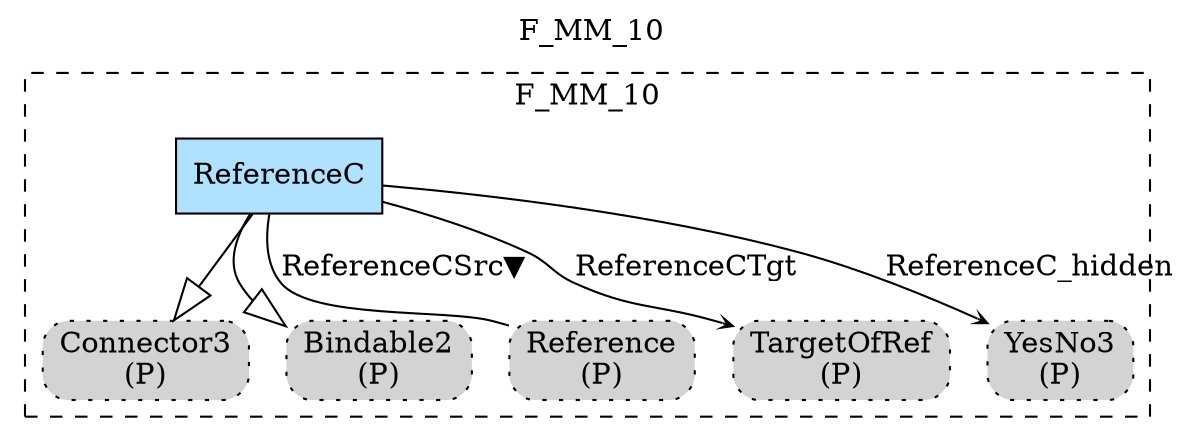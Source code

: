 digraph {graph[label=F_MM_10,labelloc=tl,labelfontsize=12];
subgraph cluster_F_MM_10{style=dashed;label=F_MM_10;
"ReferenceC"[shape=record,fillcolor=lightskyblue1,style = filled,label="ReferenceC"];
"PConnector3"[shape=box,fillcolor=lightgray,style ="rounded,filled,dotted",label=<Connector3<br/>(P)>];
"PBindable2"[shape=box,fillcolor=lightgray,style ="rounded,filled,dotted",label=<Bindable2<br/>(P)>];
"PReference"[shape=box,fillcolor=lightgray,style ="rounded,filled,dotted",label=<Reference<br/>(P)>];
"PTargetOfRef"[shape=box,fillcolor=lightgray,style ="rounded,filled,dotted",label=<TargetOfRef<br/>(P)>];
"PYesNo3"[shape=box,fillcolor=lightgray,style ="rounded,filled,dotted",label=<YesNo3<br/>(P)>];

"ReferenceC"->"PConnector3"[arrowhead=onormal,arrowsize=2.0];
"ReferenceC"->"PBindable2"[arrowhead=onormal,arrowsize=2.0];
"ReferenceC"->"PReference"[label="ReferenceCSrc▼",dir=none,taillabel="",headlabel=""];
"ReferenceC"->"PTargetOfRef"[label="ReferenceCTgt",arrowhead=vee,headlabel="",arrowsize=.5];
"ReferenceC"->"PYesNo3"[label="ReferenceC_hidden",arrowhead=vee,headlabel="",arrowsize=.5];

}





}
